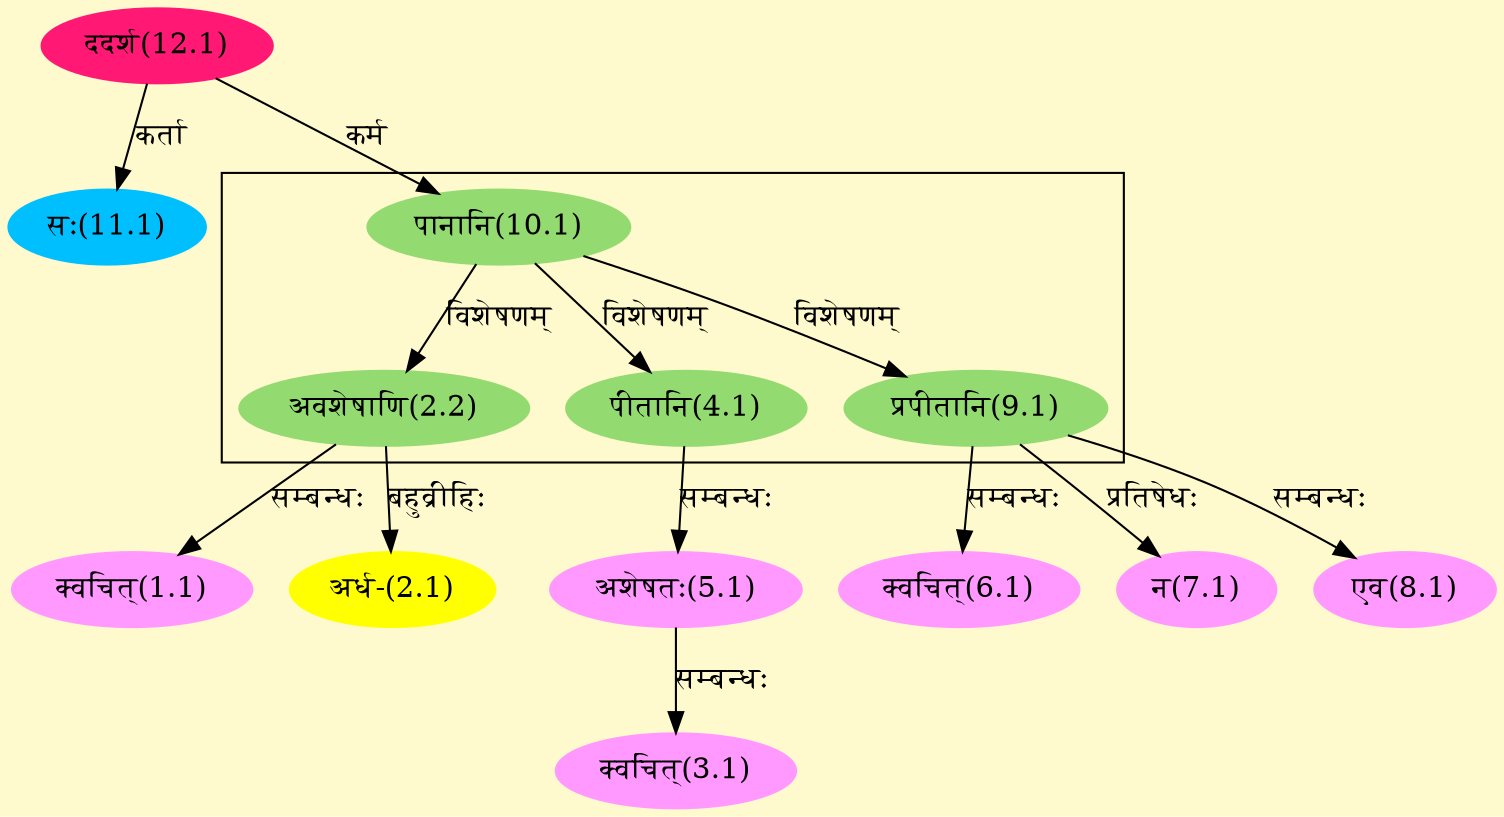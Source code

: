 digraph G{
rankdir=BT;
 compound=true;
 bgcolor="lemonchiffon1";

subgraph cluster_1{
Node2_2 [style=filled, color="#93DB70" label = "अवशेषाणि(2.2)"]
Node10_1 [style=filled, color="#93DB70" label = "पानानि(10.1)"]
Node4_1 [style=filled, color="#93DB70" label = "पीतानि(4.1)"]
Node9_1 [style=filled, color="#93DB70" label = "प्रपीतानि(9.1)"]

}
Node1_1 [style=filled, color="#FF99FF" label = "क्वचित्(1.1)"]
Node2_2 [style=filled, color="#93DB70" label = "अवशेषाणि(2.2)"]
Node2_1 [style=filled, color="#FFFF00" label = "अर्ध-(2.1)"]
Node3_1 [style=filled, color="#FF99FF" label = "क्वचित्(3.1)"]
Node5_1 [style=filled, color="#FF99FF" label = "अशेषतः(5.1)"]
Node4_1 [style=filled, color="#93DB70" label = "पीतानि(4.1)"]
Node6_1 [style=filled, color="#FF99FF" label = "क्वचित्(6.1)"]
Node9_1 [style=filled, color="#93DB70" label = "प्रपीतानि(9.1)"]
Node7_1 [style=filled, color="#FF99FF" label = "न(7.1)"]
Node8_1 [style=filled, color="#FF99FF" label = "एव(8.1)"]
Node10_1 [style=filled, color="#93DB70" label = "पानानि(10.1)"]
Node12_1 [style=filled, color="#FF1975" label = "ददर्श(12.1)"]
Node11_1 [style=filled, color="#00BFFF" label = "सः(11.1)"]
/* Start of Relations section */

Node1_1 -> Node2_2 [  label="सम्बन्धः"  dir="back" ]
Node2_1 -> Node2_2 [  label="बहुव्रीहिः"  dir="back" ]
Node2_2 -> Node10_1 [  label="विशेषणम्"  dir="back" ]
Node3_1 -> Node5_1 [  label="सम्बन्धः"  dir="back" ]
Node4_1 -> Node10_1 [  label="विशेषणम्"  dir="back" ]
Node5_1 -> Node4_1 [  label="सम्बन्धः"  dir="back" ]
Node6_1 -> Node9_1 [  label="सम्बन्धः"  dir="back" ]
Node7_1 -> Node9_1 [  label="प्रतिषेधः"  dir="back" ]
Node8_1 -> Node9_1 [  label="सम्बन्धः"  dir="back" ]
Node9_1 -> Node10_1 [  label="विशेषणम्"  dir="back" ]
Node10_1 -> Node12_1 [  label="कर्म"  dir="back" ]
Node11_1 -> Node12_1 [  label="कर्ता"  dir="back" ]
}
